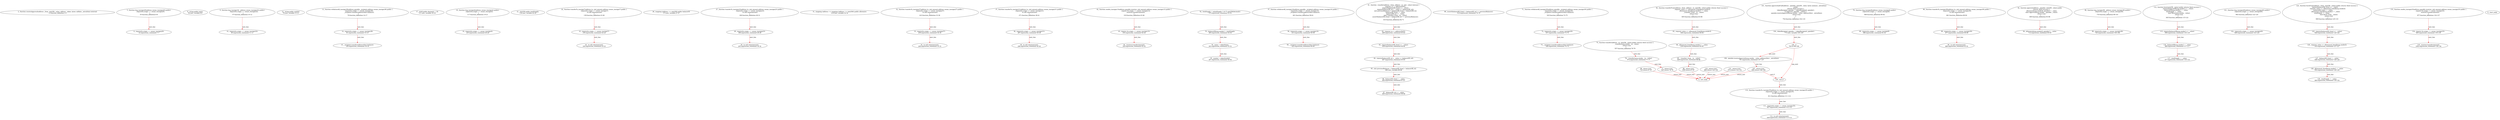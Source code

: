 digraph  {
13 [label="2_ function receiveApproval(address _from, uint256 _value, address _token, bytes calldata _extraData) external;\n13-function_definition-3-3", method="receiveApproval(address _from,uint256 _value,address _token,bytes calldata _extraData)", type_label=function_definition];
35 [label="5_ function bug_txorigin20(address owner_txorigin20) public{\n        require(tx.origin == owner_txorigin20);\n    }\n35-function_definition-6-8", method="bug_txorigin20(address owner_txorigin20)", type_label=function_definition];
43 [label="6_ require(tx.origin == owner_txorigin20);\n43-expression_statement-7-7", method="bug_txorigin20(address owner_txorigin20)", type_label=expression_statement];
52 [label="8_ string public name;\n52-new_variable-9-9", method="", type_label=new_variable];
57 [label="9_ function bug_txorigin32(  address owner_txorigin32) public{\n        require(tx.origin == owner_txorigin32);\n    }\n57-function_definition-10-12", method="bug_txorigin32(address owner_txorigin32)", type_label=function_definition];
65 [label="10_ require(tx.origin == owner_txorigin32);\n65-expression_statement-11-11", method="bug_txorigin32(address owner_txorigin32)", type_label=expression_statement];
74 [label="12_ string public symbol;\n74-new_variable-13-13", method="", type_label=new_variable];
79 [label="13_ function withdrawAll_txorigin38(address payable _recipient,address owner_txorigin38) public {\n        require(tx.origin == owner_txorigin38);\n        _recipient.transfer(address(this).balance);\n    }\n79-function_definition-14-17", method="withdrawAll_txorigin38(address payable _recipient,address owner_txorigin38)", type_label=function_definition];
91 [label="14_ require(tx.origin == owner_txorigin38);\n91-expression_statement-15-15", method="withdrawAll_txorigin38(address payable _recipient,address owner_txorigin38)", type_label=expression_statement];
100 [label="15_ _recipient.transfer(address(this).balance);\n100-expression_statement-16-16", method="withdrawAll_txorigin38(address payable _recipient,address owner_txorigin38)", type_label=expression_statement];
111 [label="17_ uint8 public decimals = 18;\n111-new_variable-18-18", method="", type_label=new_variable];
117 [label="18_ function bug_txorigin4(address owner_txorigin4) public{\n        require(tx.origin == owner_txorigin4);\n    }\n117-function_definition-19-21", method="bug_txorigin4(address owner_txorigin4)", type_label=function_definition];
125 [label="19_ require(tx.origin == owner_txorigin4);\n125-expression_statement-20-20", method="bug_txorigin4(address owner_txorigin4)", type_label=expression_statement];
134 [label="21_ uint256 public totalSupply;\n134-new_variable-22-22", method="", type_label=new_variable];
139 [label="22_ function transferTo_txorigin7(address to, uint amount,address owner_txorigin7) public {\n  require(tx.origin == owner_txorigin7);\n  to.call.value(amount);\n}\n139-function_definition-23-26", method="transferTo_txorigin7(address to,uint amount,address owner_txorigin7)", type_label=function_definition];
155 [label="23_ require(tx.origin == owner_txorigin7);\n155-expression_statement-24-24", method="transferTo_txorigin7(address to,uint amount,address owner_txorigin7)", type_label=expression_statement];
164 [label="24_ to.call.value(amount);\n164-expression_statement-25-25", method="transferTo_txorigin7(address to,uint amount,address owner_txorigin7)", type_label=expression_statement];
173 [label="26_ mapping (address => uint256) public balanceOf;\n173-new_variable-27-27", method="", type_label=new_variable];
180 [label="27_ function transferTo_txorigin23(address to, uint amount,address owner_txorigin23) public {\n  require(tx.origin == owner_txorigin23);\n  to.call.value(amount);\n}\n180-function_definition-28-31", method="transferTo_txorigin23(address to,uint amount,address owner_txorigin23)", type_label=function_definition];
196 [label="28_ require(tx.origin == owner_txorigin23);\n196-expression_statement-29-29", method="transferTo_txorigin23(address to,uint amount,address owner_txorigin23)", type_label=expression_statement];
205 [label="29_ to.call.value(amount);\n205-expression_statement-30-30", method="transferTo_txorigin23(address to,uint amount,address owner_txorigin23)", type_label=expression_statement];
214 [label="31_ mapping (address => mapping (address => uint256)) public allowance;\n214-new_variable-32-32", method="", type_label=new_variable];
223 [label="32_ function transferTo_txorigin27(address to, uint amount,address owner_txorigin27) public {\n  require(tx.origin == owner_txorigin27);\n  to.call.value(amount);\n}\n223-function_definition-33-36", method="transferTo_txorigin27(address to,uint amount,address owner_txorigin27)", type_label=function_definition];
239 [label="33_ require(tx.origin == owner_txorigin27);\n239-expression_statement-34-34", method="transferTo_txorigin27(address to,uint amount,address owner_txorigin27)", type_label=expression_statement];
248 [label="34_ to.call.value(amount);\n248-expression_statement-35-35", method="transferTo_txorigin27(address to,uint amount,address owner_txorigin27)", type_label=expression_statement];
271 [label="37_ function transferTo_txorigin31(address to, uint amount,address owner_txorigin31) public {\n  require(tx.origin == owner_txorigin31);\n  to.call.value(amount);\n}\n271-function_definition-38-41", method="transferTo_txorigin31(address to,uint amount,address owner_txorigin31)", type_label=function_definition];
287 [label="38_ require(tx.origin == owner_txorigin31);\n287-expression_statement-39-39", method="transferTo_txorigin31(address to,uint amount,address owner_txorigin31)", type_label=expression_statement];
296 [label="39_ to.call.value(amount);\n296-expression_statement-40-40", method="transferTo_txorigin31(address to,uint amount,address owner_txorigin31)", type_label=expression_statement];
319 [label="42_ function sendto_txorigin13(address payable receiver, uint amount,address owner_txorigin13) public {\n	require (tx.origin == owner_txorigin13);\n	receiver.transfer(amount);\n}\n319-function_definition-43-46", method="sendto_txorigin13(address payable receiver,uint amount,address owner_txorigin13)", type_label=function_definition];
335 [label="43_ require (tx.origin == owner_txorigin13);\n335-expression_statement-44-44", method="sendto_txorigin13(address payable receiver,uint amount,address owner_txorigin13)", type_label=expression_statement];
344 [label="44_ receiver.transfer(amount);\n344-expression_statement-45-45", method="sendto_txorigin13(address payable receiver,uint amount,address owner_txorigin13)", type_label=expression_statement];
375 [label="52_ totalSupply = initialSupply * 10 ** uint256(decimals);\n375-expression_statement-53-53", method="", type_label=expression_statement];
385 [label="53_ balanceOf[msg.sender] = totalSupply;\n385-expression_statement-54-54", method="", type_label=expression_statement];
393 [label="54_ name = tokenName;\n393-expression_statement-55-55", method="", type_label=expression_statement];
397 [label="55_ symbol = tokenSymbol;\n397-expression_statement-56-56", method="", type_label=expression_statement];
401 [label="57_ function withdrawAll_txorigin14(address payable _recipient,address owner_txorigin14) public {\n        require(tx.origin == owner_txorigin14);\n        _recipient.transfer(address(this).balance);\n    }\n401-function_definition-58-61", method="withdrawAll_txorigin14(address payable _recipient,address owner_txorigin14)", type_label=function_definition];
413 [label="58_ require(tx.origin == owner_txorigin14);\n413-expression_statement-59-59", method="withdrawAll_txorigin14(address payable _recipient,address owner_txorigin14)", type_label=expression_statement];
422 [label="59_ _recipient.transfer(address(this).balance);\n422-expression_statement-60-60", method="withdrawAll_txorigin14(address payable _recipient,address owner_txorigin14)", type_label=expression_statement];
433 [label="61_ function _transfer(address _from, address _to, uint _value) internal {\n        require(_to != address(0x0));\n        require(balanceOf[_from] >= _value);\n        require(balanceOf[_to] + _value >= balanceOf[_to]);\n        uint previousBalances = balanceOf[_from] + balanceOf[_to];\n        balanceOf[_from] -= _value;\n        balanceOf[_to] += _value;\n        emit Transfer(_from, _to, _value);\n        assert(balanceOf[_from] + balanceOf[_to] == previousBalances);\n    }\n433-function_definition-62-71", method="_transfer(address _from,address _to,uint _value)", type_label=function_definition];
449 [label="62_ require(_to != address(0x0));\n449-expression_statement-63-63", method="_transfer(address _from,address _to,uint _value)", type_label=expression_statement];
458 [label="63_ require(balanceOf[_from] >= _value);\n458-expression_statement-64-64", method="_transfer(address _from,address _to,uint _value)", type_label=expression_statement];
467 [label="64_ require(balanceOf[_to] + _value >= balanceOf[_to]);\n467-expression_statement-65-65", method="_transfer(address _from,address _to,uint _value)", type_label=expression_statement];
480 [label="65_ uint previousBalances = balanceOf[_from] + balanceOf[_to];\n480-new_variable-66-66", method="_transfer(address _from,address _to,uint _value)", type_label=new_variable];
492 [label="66_ balanceOf[_from] -= _value;\n492-expression_statement-67-67", method="_transfer(address _from,address _to,uint _value)", type_label=expression_statement];
498 [label="67_ balanceOf[_to] += _value;\n498-expression_statement-68-68", method="_transfer(address _from,address _to,uint _value)", type_label=expression_statement];
512 [label="69_ assert(balanceOf[_from] + balanceOf[_to] == previousBalances);\n512-expression_statement-70-70", method="_transfer(address _from,address _to,uint _value)", type_label=expression_statement];
525 [label="71_ function withdrawAll_txorigin30(address payable _recipient,address owner_txorigin30) public {\n        require(tx.origin == owner_txorigin30);\n        _recipient.transfer(address(this).balance);\n    }\n525-function_definition-72-75", method="withdrawAll_txorigin30(address payable _recipient,address owner_txorigin30)", type_label=function_definition];
537 [label="72_ require(tx.origin == owner_txorigin30);\n537-expression_statement-73-73", method="withdrawAll_txorigin30(address payable _recipient,address owner_txorigin30)", type_label=expression_statement];
546 [label="73_ _recipient.transfer(address(this).balance);\n546-expression_statement-74-74", method="withdrawAll_txorigin30(address payable _recipient,address owner_txorigin30)", type_label=expression_statement];
557 [label="75_ function transfer(address _to, uint256 _value) public returns (bool success) {\n        _transfer(msg.sender, _to, _value);\n        return true;\n    }\n557-function_definition-76-79", method="transfer(address _to,uint256 _value)", type_label=function_definition];
574 [label="76_ _transfer(msg.sender, _to, _value);\n574-expression_statement-77-77", method="transfer(address _to,uint256 _value)", type_label=expression_statement];
585 [label="77_ return true;\n585-return-78-78", method="transfer(address _to,uint256 _value)", type_label=return];
588 [label="79_ function bug_txorigin8(address owner_txorigin8) public{\n        require(tx.origin == owner_txorigin8);\n    }\n588-function_definition-80-82", method="bug_txorigin8(address owner_txorigin8)", type_label=function_definition];
596 [label="80_ require(tx.origin == owner_txorigin8);\n596-expression_statement-81-81", method="bug_txorigin8(address owner_txorigin8)", type_label=expression_statement];
605 [label="82_ function transferFrom(address _from, address _to, uint256 _value) public returns (bool success) {\n        require(_value <= allowance[_from][msg.sender]);      \n        allowance[_from][msg.sender] -= _value;\n        _transfer(_from, _to, _value);\n        return true;\n    }\n605-function_definition-83-88", method="transferFrom(address _from,address _to,uint256 _value)", type_label=function_definition];
626 [label="83_ require(_value <= allowance[_from][msg.sender]);\n626-expression_statement-84-84", method="transferFrom(address _from,address _to,uint256 _value)", type_label=expression_statement];
639 [label="84_ allowance[_from][msg.sender] -= _value;\n639-expression_statement-85-85", method="transferFrom(address _from,address _to,uint256 _value)", type_label=expression_statement];
649 [label="85_ _transfer(_from, _to, _value);\n649-expression_statement-86-86", method="transferFrom(address _from,address _to,uint256 _value)", type_label=expression_statement];
658 [label="86_ return true;\n658-return-87-87", method="transferFrom(address _from,address _to,uint256 _value)", type_label=return];
661 [label="88_ function transferTo_txorigin39(address to, uint amount,address owner_txorigin39) public {\n  require(tx.origin == owner_txorigin39);\n  to.call.value(amount);\n}\n661-function_definition-89-92", method="transferTo_txorigin39(address to,uint amount,address owner_txorigin39)", type_label=function_definition];
677 [label="89_ require(tx.origin == owner_txorigin39);\n677-expression_statement-90-90", method="transferTo_txorigin39(address to,uint amount,address owner_txorigin39)", type_label=expression_statement];
686 [label="90_ to.call.value(amount);\n686-expression_statement-91-91", method="transferTo_txorigin39(address to,uint amount,address owner_txorigin39)", type_label=expression_statement];
695 [label="92_ function approve(address _spender, uint256 _value) public\n        returns (bool success) {\n        allowance[msg.sender][_spender] = _value;\n        emit Approval(msg.sender, _spender, _value);\n        return true;\n    }\n695-function_definition-93-98", method="approve(address _spender,uint256 _value)", type_label=function_definition];
712 [label="94_ allowance[msg.sender][_spender] = _value;\n712-expression_statement-95-95", method="approve(address _spender,uint256 _value)", type_label=expression_statement];
732 [label="96_ return true;\n732-return-97-97", method="approve(address _spender,uint256 _value)", type_label=return];
735 [label="98_ function bug_txorigin36(  address owner_txorigin36) public{\n        require(tx.origin == owner_txorigin36);\n    }\n735-function_definition-99-101", method="bug_txorigin36(address owner_txorigin36)", type_label=function_definition];
743 [label="99_ require(tx.origin == owner_txorigin36);\n743-expression_statement-100-100", method="bug_txorigin36(address owner_txorigin36)", type_label=expression_statement];
752 [label="101_ function approveAndCall(address _spender, uint256 _value, bytes memory _extraData)\n        public\n        returns (bool success) {\n        tokenRecipient spender = tokenRecipient(_spender);\n        if (approve(_spender, _value)) {\n            spender.receiveApproval(msg.sender, _value, address(this), _extraData);\n            return true;\n        }\n    }\n752-function_definition-102-110", method="approveAndCall(address _spender,uint256 _value,bytes memory _extraData)", type_label=function_definition];
773 [label="104_ tokenRecipient spender = tokenRecipient(_spender);\n773-new_variable-105-105", method="approveAndCall(address _spender,uint256 _value,bytes memory _extraData)", type_label=new_variable];
783 [label="105_ if\n783-if-106-109", method="approveAndCall(address _spender,uint256 _value,bytes memory _extraData)", type_label=if];
1787 [label="105_ end_if", method="approveAndCall(address _spender,uint256 _value,bytes memory _extraData)", type_label=end_if];
791 [label="106_ spender.receiveApproval(msg.sender, _value, address(this), _extraData);\n791-expression_statement-107-107", method="approveAndCall(address _spender,uint256 _value,bytes memory _extraData)", type_label=expression_statement];
808 [label="107_ return true;\n808-return-108-108", method="approveAndCall(address _spender,uint256 _value,bytes memory _extraData)", type_label=return];
811 [label="110_ function transferTo_txorigin35(address to, uint amount,address owner_txorigin35) public {\n  require(tx.origin == owner_txorigin35);\n  to.call.value(amount);\n}\n811-function_definition-111-114", method="transferTo_txorigin35(address to,uint amount,address owner_txorigin35)", type_label=function_definition];
827 [label="111_ require(tx.origin == owner_txorigin35);\n827-expression_statement-112-112", method="transferTo_txorigin35(address to,uint amount,address owner_txorigin35)", type_label=expression_statement];
836 [label="112_ to.call.value(amount);\n836-expression_statement-113-113", method="transferTo_txorigin35(address to,uint amount,address owner_txorigin35)", type_label=expression_statement];
845 [label="114_ function burn(uint256 _value) public returns (bool success) {\n        require(balanceOf[msg.sender] >= _value);    \n        balanceOf[msg.sender] -= _value;             \n        totalSupply -= _value;                       \n        emit Burn(msg.sender, _value);\n        return true;\n    }\n845-function_definition-115-121", method="burn(uint256 _value)", type_label=function_definition];
858 [label="115_ require(balanceOf[msg.sender] >= _value);\n858-expression_statement-116-116", method="burn(uint256 _value)", type_label=expression_statement];
869 [label="116_ balanceOf[msg.sender] -= _value;\n869-expression_statement-117-117", method="burn(uint256 _value)", type_label=expression_statement];
877 [label="117_ totalSupply -= _value;\n877-expression_statement-118-118", method="burn(uint256 _value)", type_label=expression_statement];
889 [label="119_ return true;\n889-return-120-120", method="burn(uint256 _value)", type_label=return];
892 [label="121_ function bug_txorigin40(address owner_txorigin40) public{\n        require(tx.origin == owner_txorigin40);\n    }\n892-function_definition-122-124", method="bug_txorigin40(address owner_txorigin40)", type_label=function_definition];
900 [label="122_ require(tx.origin == owner_txorigin40);\n900-expression_statement-123-123", method="bug_txorigin40(address owner_txorigin40)", type_label=expression_statement];
909 [label="124_ function burnFrom(address _from, uint256 _value) public returns (bool success) {\n        require(balanceOf[_from] >= _value);                 \n        require(_value <= allowance[_from][msg.sender]);     \n        balanceOf[_from] -= _value;                          \n        allowance[_from][msg.sender] -= _value;              \n        totalSupply -= _value;                               \n        emit Burn(_from, _value);\n        return true;\n    }\n909-function_definition-125-133", method="burnFrom(address _from,uint256 _value)", type_label=function_definition];
926 [label="125_ require(balanceOf[_from] >= _value);\n926-expression_statement-126-126", method="burnFrom(address _from,uint256 _value)", type_label=expression_statement];
935 [label="126_ require(_value <= allowance[_from][msg.sender]);\n935-expression_statement-127-127", method="burnFrom(address _from,uint256 _value)", type_label=expression_statement];
948 [label="127_ balanceOf[_from] -= _value;\n948-expression_statement-128-128", method="burnFrom(address _from,uint256 _value)", type_label=expression_statement];
954 [label="128_ allowance[_from][msg.sender] -= _value;\n954-expression_statement-129-129", method="burnFrom(address _from,uint256 _value)", type_label=expression_statement];
964 [label="129_ totalSupply -= _value;\n964-expression_statement-130-130", method="burnFrom(address _from,uint256 _value)", type_label=expression_statement];
974 [label="131_ return true;\n974-return-132-132", method="burnFrom(address _from,uint256 _value)", type_label=return];
977 [label="133_ function sendto_txorigin33(address payable receiver, uint amount,address owner_txorigin33) public {\n	require (tx.origin == owner_txorigin33);\n	receiver.transfer(amount);\n}\n977-function_definition-134-137", method="sendto_txorigin33(address payable receiver,uint amount,address owner_txorigin33)", type_label=function_definition];
993 [label="134_ require (tx.origin == owner_txorigin33);\n993-expression_statement-135-135", method="sendto_txorigin33(address payable receiver,uint amount,address owner_txorigin33)", type_label=expression_statement];
1002 [label="135_ receiver.transfer(amount);\n1002-expression_statement-136-136", method="sendto_txorigin33(address payable receiver,uint amount,address owner_txorigin33)", type_label=expression_statement];
1 [label="0_ start_node", method="", type_label=start];
2 [label="0_ exit_node", method="", type_label=exit];
35 -> 43  [color=red, controlflow_type=next_line, edge_type=CFG_edge, key=0, label=next_line];
57 -> 65  [color=red, controlflow_type=next_line, edge_type=CFG_edge, key=0, label=next_line];
79 -> 91  [color=red, controlflow_type=next_line, edge_type=CFG_edge, key=0, label=next_line];
91 -> 100  [color=red, controlflow_type=next_line, edge_type=CFG_edge, key=0, label=next_line];
117 -> 125  [color=red, controlflow_type=next_line, edge_type=CFG_edge, key=0, label=next_line];
139 -> 155  [color=red, controlflow_type=next_line, edge_type=CFG_edge, key=0, label=next_line];
155 -> 164  [color=red, controlflow_type=next_line, edge_type=CFG_edge, key=0, label=next_line];
180 -> 196  [color=red, controlflow_type=next_line, edge_type=CFG_edge, key=0, label=next_line];
196 -> 205  [color=red, controlflow_type=next_line, edge_type=CFG_edge, key=0, label=next_line];
223 -> 239  [color=red, controlflow_type=next_line, edge_type=CFG_edge, key=0, label=next_line];
239 -> 248  [color=red, controlflow_type=next_line, edge_type=CFG_edge, key=0, label=next_line];
271 -> 287  [color=red, controlflow_type=next_line, edge_type=CFG_edge, key=0, label=next_line];
287 -> 296  [color=red, controlflow_type=next_line, edge_type=CFG_edge, key=0, label=next_line];
319 -> 335  [color=red, controlflow_type=next_line, edge_type=CFG_edge, key=0, label=next_line];
335 -> 344  [color=red, controlflow_type=next_line, edge_type=CFG_edge, key=0, label=next_line];
375 -> 385  [color=red, controlflow_type=next_line, edge_type=CFG_edge, key=0, label=next_line];
385 -> 393  [color=red, controlflow_type=next_line, edge_type=CFG_edge, key=0, label=next_line];
393 -> 397  [color=red, controlflow_type=next_line, edge_type=CFG_edge, key=0, label=next_line];
401 -> 413  [color=red, controlflow_type=next_line, edge_type=CFG_edge, key=0, label=next_line];
413 -> 422  [color=red, controlflow_type=next_line, edge_type=CFG_edge, key=0, label=next_line];
433 -> 449  [color=red, controlflow_type=next_line, edge_type=CFG_edge, key=0, label=next_line];
449 -> 458  [color=red, controlflow_type=next_line, edge_type=CFG_edge, key=0, label=next_line];
458 -> 467  [color=red, controlflow_type=next_line, edge_type=CFG_edge, key=0, label=next_line];
467 -> 480  [color=red, controlflow_type=next_line, edge_type=CFG_edge, key=0, label=next_line];
480 -> 492  [color=red, controlflow_type=next_line, edge_type=CFG_edge, key=0, label=next_line];
492 -> 498  [color=red, controlflow_type=next_line, edge_type=CFG_edge, key=0, label=next_line];
525 -> 537  [color=red, controlflow_type=next_line, edge_type=CFG_edge, key=0, label=next_line];
537 -> 546  [color=red, controlflow_type=next_line, edge_type=CFG_edge, key=0, label=next_line];
557 -> 574  [color=red, controlflow_type=next_line, edge_type=CFG_edge, key=0, label=next_line];
574 -> 585  [color=red, controlflow_type=next_line, edge_type=CFG_edge, key=0, label=next_line];
585 -> 2  [color=red, controlflow_type=return_exit, edge_type=CFG_edge, key=0, label=return_exit];
588 -> 596  [color=red, controlflow_type=next_line, edge_type=CFG_edge, key=0, label=next_line];
605 -> 626  [color=red, controlflow_type=next_line, edge_type=CFG_edge, key=0, label=next_line];
626 -> 639  [color=red, controlflow_type=next_line, edge_type=CFG_edge, key=0, label=next_line];
639 -> 649  [color=red, controlflow_type=next_line, edge_type=CFG_edge, key=0, label=next_line];
649 -> 658  [color=red, controlflow_type=next_line, edge_type=CFG_edge, key=0, label=next_line];
658 -> 2  [color=red, controlflow_type=return_exit, edge_type=CFG_edge, key=0, label=return_exit];
661 -> 677  [color=red, controlflow_type=next_line, edge_type=CFG_edge, key=0, label=next_line];
677 -> 686  [color=red, controlflow_type=next_line, edge_type=CFG_edge, key=0, label=next_line];
695 -> 712  [color=red, controlflow_type=next_line, edge_type=CFG_edge, key=0, label=next_line];
732 -> 2  [color=red, controlflow_type=return_exit, edge_type=CFG_edge, key=0, label=return_exit];
735 -> 743  [color=red, controlflow_type=next_line, edge_type=CFG_edge, key=0, label=next_line];
752 -> 773  [color=red, controlflow_type=next_line, edge_type=CFG_edge, key=0, label=next_line];
773 -> 783  [color=red, controlflow_type=next_line, edge_type=CFG_edge, key=0, label=next_line];
783 -> 791  [color=red, controlflow_type=pos_next, edge_type=CFG_edge, key=0, label=pos_next];
783 -> 1787  [color=red, controlflow_type=neg_next, edge_type=CFG_edge, key=0, label=neg_next];
1787 -> 811  [color=red, controlflow_type=next_line, edge_type=CFG_edge, key=0, label=next_line];
791 -> 808  [color=red, controlflow_type=next_line, edge_type=CFG_edge, key=0, label=next_line];
808 -> 1787  [color=red, controlflow_type=end_if, edge_type=CFG_edge, key=0, label=end_if];
808 -> 2  [color=red, controlflow_type=return_exit, edge_type=CFG_edge, key=0, label=return_exit];
811 -> 827  [color=red, controlflow_type=next_line, edge_type=CFG_edge, key=0, label=next_line];
827 -> 836  [color=red, controlflow_type=next_line, edge_type=CFG_edge, key=0, label=next_line];
845 -> 858  [color=red, controlflow_type=next_line, edge_type=CFG_edge, key=0, label=next_line];
858 -> 869  [color=red, controlflow_type=next_line, edge_type=CFG_edge, key=0, label=next_line];
869 -> 877  [color=red, controlflow_type=next_line, edge_type=CFG_edge, key=0, label=next_line];
889 -> 2  [color=red, controlflow_type=return_exit, edge_type=CFG_edge, key=0, label=return_exit];
892 -> 900  [color=red, controlflow_type=next_line, edge_type=CFG_edge, key=0, label=next_line];
909 -> 926  [color=red, controlflow_type=next_line, edge_type=CFG_edge, key=0, label=next_line];
926 -> 935  [color=red, controlflow_type=next_line, edge_type=CFG_edge, key=0, label=next_line];
935 -> 948  [color=red, controlflow_type=next_line, edge_type=CFG_edge, key=0, label=next_line];
948 -> 954  [color=red, controlflow_type=next_line, edge_type=CFG_edge, key=0, label=next_line];
954 -> 964  [color=red, controlflow_type=next_line, edge_type=CFG_edge, key=0, label=next_line];
974 -> 2  [color=red, controlflow_type=return_exit, edge_type=CFG_edge, key=0, label=return_exit];
977 -> 993  [color=red, controlflow_type=next_line, edge_type=CFG_edge, key=0, label=next_line];
993 -> 1002  [color=red, controlflow_type=next_line, edge_type=CFG_edge, key=0, label=next_line];
}
